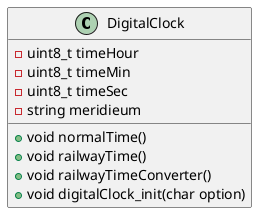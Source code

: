 @startuml digital_clock.puml

class DigitalClock {
  - uint8_t timeHour
  - uint8_t timeMin
  - uint8_t timeSec
  - string meridieum

  + void normalTime()
  + void railwayTime()
  + void railwayTimeConverter()
  + void digitalClock_init(char option)
}

@enduml 
